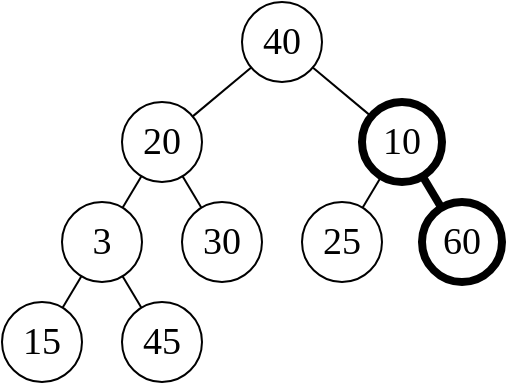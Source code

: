 <mxfile>
    <diagram id="ShfK35meZqQ7CWZNhV5V" name="第 1 页">
        <mxGraphModel dx="547" dy="306" grid="1" gridSize="10" guides="1" tooltips="1" connect="1" arrows="1" fold="1" page="1" pageScale="1" pageWidth="827" pageHeight="1169" math="0" shadow="0">
            <root>
                <mxCell id="0"/>
                <mxCell id="1" parent="0"/>
                <mxCell id="2" style="edgeStyle=none;html=1;fontFamily=Times New Roman;fontSize=19;endArrow=none;endFill=0;" edge="1" parent="1" source="4" target="7">
                    <mxGeometry relative="1" as="geometry"/>
                </mxCell>
                <mxCell id="3" style="edgeStyle=none;html=1;fontFamily=Times New Roman;fontSize=19;endArrow=none;endFill=0;" edge="1" parent="1" source="4" target="10">
                    <mxGeometry relative="1" as="geometry"/>
                </mxCell>
                <mxCell id="4" value="40" style="ellipse;whiteSpace=wrap;html=1;fontFamily=Times New Roman;fontSize=19;" vertex="1" parent="1">
                    <mxGeometry x="300" y="140" width="40" height="40" as="geometry"/>
                </mxCell>
                <mxCell id="5" style="edgeStyle=none;html=1;fontFamily=Times New Roman;fontSize=19;endArrow=none;endFill=0;" edge="1" parent="1" source="7" target="12">
                    <mxGeometry relative="1" as="geometry"/>
                </mxCell>
                <mxCell id="6" style="edgeStyle=none;html=1;fontFamily=Times New Roman;fontSize=19;endArrow=none;endFill=0;" edge="1" parent="1" source="7" target="13">
                    <mxGeometry relative="1" as="geometry"/>
                </mxCell>
                <mxCell id="7" value="20" style="ellipse;whiteSpace=wrap;html=1;fontFamily=Times New Roman;fontSize=19;" vertex="1" parent="1">
                    <mxGeometry x="240" y="190" width="40" height="40" as="geometry"/>
                </mxCell>
                <mxCell id="8" style="edgeStyle=none;html=1;fontFamily=Times New Roman;fontSize=19;endArrow=none;endFill=0;" edge="1" parent="1" source="10" target="14">
                    <mxGeometry relative="1" as="geometry"/>
                </mxCell>
                <mxCell id="9" style="edgeStyle=none;html=1;fontFamily=Times New Roman;fontSize=19;endArrow=none;endFill=0;strokeWidth=4;" edge="1" parent="1" source="10" target="15">
                    <mxGeometry relative="1" as="geometry"/>
                </mxCell>
                <mxCell id="10" value="10" style="ellipse;whiteSpace=wrap;html=1;fontFamily=Times New Roman;fontSize=19;strokeWidth=4;" vertex="1" parent="1">
                    <mxGeometry x="360" y="190" width="40" height="40" as="geometry"/>
                </mxCell>
                <mxCell id="11" style="edgeStyle=none;html=1;endArrow=none;endFill=0;" edge="1" parent="1" source="12" target="18">
                    <mxGeometry relative="1" as="geometry"/>
                </mxCell>
                <mxCell id="12" value="3" style="ellipse;whiteSpace=wrap;html=1;fontFamily=Times New Roman;fontSize=19;strokeWidth=1;" vertex="1" parent="1">
                    <mxGeometry x="210" y="240" width="40" height="40" as="geometry"/>
                </mxCell>
                <mxCell id="13" value="30" style="ellipse;whiteSpace=wrap;html=1;fontFamily=Times New Roman;fontSize=19;" vertex="1" parent="1">
                    <mxGeometry x="270" y="240" width="40" height="40" as="geometry"/>
                </mxCell>
                <mxCell id="14" value="25" style="ellipse;whiteSpace=wrap;html=1;fontFamily=Times New Roman;fontSize=19;" vertex="1" parent="1">
                    <mxGeometry x="330" y="240" width="40" height="40" as="geometry"/>
                </mxCell>
                <mxCell id="15" value="60" style="ellipse;whiteSpace=wrap;html=1;fontFamily=Times New Roman;fontSize=19;strokeWidth=4;" vertex="1" parent="1">
                    <mxGeometry x="390" y="240" width="40" height="40" as="geometry"/>
                </mxCell>
                <mxCell id="16" style="edgeStyle=none;html=1;fontFamily=Times New Roman;fontSize=19;endArrow=none;endFill=0;strokeWidth=1;" edge="1" parent="1" source="12" target="17">
                    <mxGeometry relative="1" as="geometry">
                        <mxPoint x="219.84" y="279.997" as="sourcePoint"/>
                    </mxGeometry>
                </mxCell>
                <mxCell id="17" value="15" style="ellipse;whiteSpace=wrap;html=1;fontFamily=Times New Roman;fontSize=19;strokeWidth=1;" vertex="1" parent="1">
                    <mxGeometry x="180" y="290" width="40" height="40" as="geometry"/>
                </mxCell>
                <mxCell id="18" value="45" style="ellipse;whiteSpace=wrap;html=1;fontFamily=Times New Roman;fontSize=19;" vertex="1" parent="1">
                    <mxGeometry x="240" y="290" width="40" height="40" as="geometry"/>
                </mxCell>
            </root>
        </mxGraphModel>
    </diagram>
</mxfile>